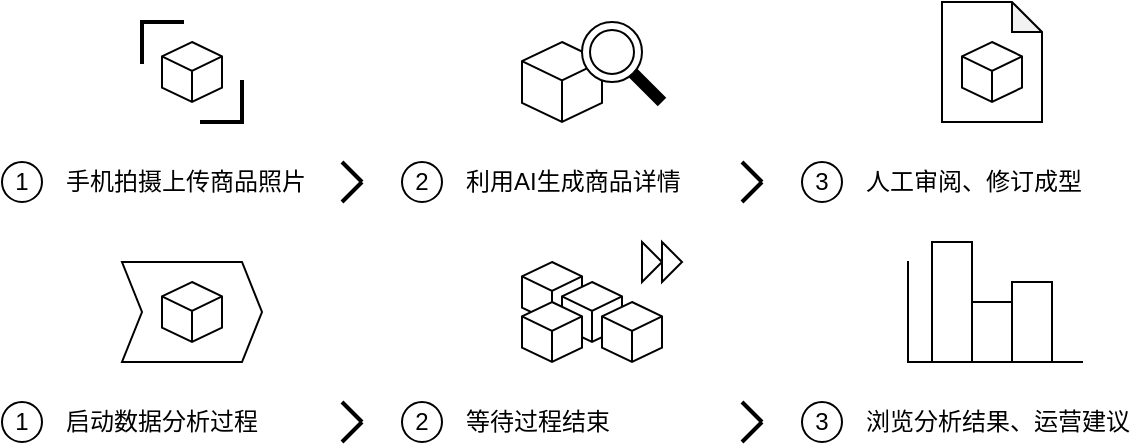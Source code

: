 <mxfile version="26.1.1">
  <diagram name="第 1 页" id="myB113yk7Wi01dd9cniy">
    <mxGraphModel dx="756" dy="683" grid="1" gridSize="10" guides="0" tooltips="1" connect="1" arrows="1" fold="1" page="1" pageScale="1" pageWidth="1169" pageHeight="827" math="0" shadow="0">
      <root>
        <mxCell id="0" />
        <mxCell id="1" parent="0" />
        <mxCell id="HEbp0eeSt8vedFNiozAw-1" value="1" style="ellipse;whiteSpace=wrap;html=1;aspect=fixed;" vertex="1" parent="1">
          <mxGeometry x="20" y="80" width="20" height="20" as="geometry" />
        </mxCell>
        <mxCell id="HEbp0eeSt8vedFNiozAw-2" value="手机拍摄上传商品照片" style="text;html=1;align=left;verticalAlign=middle;whiteSpace=wrap;rounded=0;" vertex="1" parent="1">
          <mxGeometry x="50" y="80" width="130" height="20" as="geometry" />
        </mxCell>
        <mxCell id="HEbp0eeSt8vedFNiozAw-3" value="2" style="ellipse;whiteSpace=wrap;html=1;aspect=fixed;" vertex="1" parent="1">
          <mxGeometry x="220" y="80" width="20" height="20" as="geometry" />
        </mxCell>
        <mxCell id="HEbp0eeSt8vedFNiozAw-4" value="利用AI生成商品详情" style="text;html=1;align=left;verticalAlign=middle;whiteSpace=wrap;rounded=0;" vertex="1" parent="1">
          <mxGeometry x="250" y="80" width="110" height="20" as="geometry" />
        </mxCell>
        <mxCell id="HEbp0eeSt8vedFNiozAw-6" value="3" style="ellipse;whiteSpace=wrap;html=1;aspect=fixed;" vertex="1" parent="1">
          <mxGeometry x="420" y="80" width="20" height="20" as="geometry" />
        </mxCell>
        <mxCell id="HEbp0eeSt8vedFNiozAw-8" value="人工审阅、修订成型" style="text;html=1;align=left;verticalAlign=middle;whiteSpace=wrap;rounded=0;" vertex="1" parent="1">
          <mxGeometry x="450" y="80" width="110" height="20" as="geometry" />
        </mxCell>
        <mxCell id="HEbp0eeSt8vedFNiozAw-30" value="" style="group;strokeWidth=1;strokeColor=none;" vertex="1" connectable="0" parent="1">
          <mxGeometry x="190" y="80" width="10" height="20" as="geometry" />
        </mxCell>
        <mxCell id="HEbp0eeSt8vedFNiozAw-28" value="" style="endArrow=none;html=1;rounded=0;strokeWidth=2;" edge="1" parent="HEbp0eeSt8vedFNiozAw-30">
          <mxGeometry width="50" height="50" relative="1" as="geometry">
            <mxPoint as="sourcePoint" />
            <mxPoint x="10" y="10" as="targetPoint" />
          </mxGeometry>
        </mxCell>
        <mxCell id="HEbp0eeSt8vedFNiozAw-29" value="" style="endArrow=none;html=1;rounded=0;strokeWidth=2;" edge="1" parent="HEbp0eeSt8vedFNiozAw-30">
          <mxGeometry width="50" height="50" relative="1" as="geometry">
            <mxPoint y="20" as="sourcePoint" />
            <mxPoint x="10" y="10" as="targetPoint" />
          </mxGeometry>
        </mxCell>
        <mxCell id="HEbp0eeSt8vedFNiozAw-32" value="" style="group;strokeWidth=1;strokeColor=none;" vertex="1" connectable="0" parent="1">
          <mxGeometry x="390" y="80" width="10" height="20" as="geometry" />
        </mxCell>
        <mxCell id="HEbp0eeSt8vedFNiozAw-33" value="" style="endArrow=none;html=1;rounded=0;strokeWidth=2;" edge="1" parent="HEbp0eeSt8vedFNiozAw-32">
          <mxGeometry width="50" height="50" relative="1" as="geometry">
            <mxPoint as="sourcePoint" />
            <mxPoint x="10" y="10" as="targetPoint" />
          </mxGeometry>
        </mxCell>
        <mxCell id="HEbp0eeSt8vedFNiozAw-34" value="" style="endArrow=none;html=1;rounded=0;strokeWidth=2;" edge="1" parent="HEbp0eeSt8vedFNiozAw-32">
          <mxGeometry width="50" height="50" relative="1" as="geometry">
            <mxPoint y="20" as="sourcePoint" />
            <mxPoint x="10" y="10" as="targetPoint" />
          </mxGeometry>
        </mxCell>
        <mxCell id="HEbp0eeSt8vedFNiozAw-35" value="1" style="ellipse;whiteSpace=wrap;html=1;aspect=fixed;" vertex="1" parent="1">
          <mxGeometry x="20" y="200" width="20" height="20" as="geometry" />
        </mxCell>
        <mxCell id="HEbp0eeSt8vedFNiozAw-36" value="启动数据分析过程" style="text;html=1;align=left;verticalAlign=middle;whiteSpace=wrap;rounded=0;" vertex="1" parent="1">
          <mxGeometry x="50" y="200" width="100" height="20" as="geometry" />
        </mxCell>
        <mxCell id="HEbp0eeSt8vedFNiozAw-37" value="2" style="ellipse;whiteSpace=wrap;html=1;aspect=fixed;" vertex="1" parent="1">
          <mxGeometry x="220" y="200" width="20" height="20" as="geometry" />
        </mxCell>
        <mxCell id="HEbp0eeSt8vedFNiozAw-38" value="" style="group;strokeWidth=1;strokeColor=none;" vertex="1" connectable="0" parent="1">
          <mxGeometry x="190" y="200" width="10" height="20" as="geometry" />
        </mxCell>
        <mxCell id="HEbp0eeSt8vedFNiozAw-39" value="" style="endArrow=none;html=1;rounded=0;strokeWidth=2;" edge="1" parent="HEbp0eeSt8vedFNiozAw-38">
          <mxGeometry width="50" height="50" relative="1" as="geometry">
            <mxPoint as="sourcePoint" />
            <mxPoint x="10" y="10" as="targetPoint" />
          </mxGeometry>
        </mxCell>
        <mxCell id="HEbp0eeSt8vedFNiozAw-40" value="" style="endArrow=none;html=1;rounded=0;strokeWidth=2;" edge="1" parent="HEbp0eeSt8vedFNiozAw-38">
          <mxGeometry width="50" height="50" relative="1" as="geometry">
            <mxPoint y="20" as="sourcePoint" />
            <mxPoint x="10" y="10" as="targetPoint" />
          </mxGeometry>
        </mxCell>
        <mxCell id="HEbp0eeSt8vedFNiozAw-41" value="浏览分析结果、运营建议" style="text;html=1;align=left;verticalAlign=middle;whiteSpace=wrap;rounded=0;" vertex="1" parent="1">
          <mxGeometry x="450" y="200" width="140" height="20" as="geometry" />
        </mxCell>
        <mxCell id="HEbp0eeSt8vedFNiozAw-42" value="等待过程结束" style="text;html=1;align=left;verticalAlign=middle;whiteSpace=wrap;rounded=0;" vertex="1" parent="1">
          <mxGeometry x="250" y="200" width="100" height="20" as="geometry" />
        </mxCell>
        <mxCell id="HEbp0eeSt8vedFNiozAw-43" value="" style="group;strokeWidth=1;strokeColor=none;" vertex="1" connectable="0" parent="1">
          <mxGeometry x="390" y="200" width="10" height="20" as="geometry" />
        </mxCell>
        <mxCell id="HEbp0eeSt8vedFNiozAw-44" value="" style="endArrow=none;html=1;rounded=0;strokeWidth=2;" edge="1" parent="HEbp0eeSt8vedFNiozAw-43">
          <mxGeometry width="50" height="50" relative="1" as="geometry">
            <mxPoint as="sourcePoint" />
            <mxPoint x="10" y="10" as="targetPoint" />
          </mxGeometry>
        </mxCell>
        <mxCell id="HEbp0eeSt8vedFNiozAw-45" value="" style="endArrow=none;html=1;rounded=0;strokeWidth=2;" edge="1" parent="HEbp0eeSt8vedFNiozAw-43">
          <mxGeometry width="50" height="50" relative="1" as="geometry">
            <mxPoint y="20" as="sourcePoint" />
            <mxPoint x="10" y="10" as="targetPoint" />
          </mxGeometry>
        </mxCell>
        <mxCell id="HEbp0eeSt8vedFNiozAw-46" value="3" style="ellipse;whiteSpace=wrap;html=1;aspect=fixed;" vertex="1" parent="1">
          <mxGeometry x="420" y="200" width="20" height="20" as="geometry" />
        </mxCell>
        <mxCell id="HEbp0eeSt8vedFNiozAw-47" value="" style="html=1;whiteSpace=wrap;shape=isoCube2;backgroundOutline=1;isoAngle=15;" vertex="1" parent="1">
          <mxGeometry x="100" y="20" width="30" height="30" as="geometry" />
        </mxCell>
        <mxCell id="HEbp0eeSt8vedFNiozAw-48" value="" style="html=1;whiteSpace=wrap;shape=isoCube2;backgroundOutline=1;isoAngle=15;" vertex="1" parent="1">
          <mxGeometry x="280" y="20" width="40" height="40" as="geometry" />
        </mxCell>
        <mxCell id="HEbp0eeSt8vedFNiozAw-50" value="" style="endArrow=none;html=1;rounded=0;strokeWidth=6;" edge="1" parent="1">
          <mxGeometry width="50" height="50" relative="1" as="geometry">
            <mxPoint x="350" y="50" as="sourcePoint" />
            <mxPoint x="330" y="30" as="targetPoint" />
          </mxGeometry>
        </mxCell>
        <mxCell id="HEbp0eeSt8vedFNiozAw-49" value="" style="ellipse;shape=doubleEllipse;whiteSpace=wrap;html=1;aspect=fixed;fillColor=default;" vertex="1" parent="1">
          <mxGeometry x="310" y="10" width="30" height="30" as="geometry" />
        </mxCell>
        <mxCell id="HEbp0eeSt8vedFNiozAw-52" value="" style="shape=partialRectangle;whiteSpace=wrap;html=1;bottom=0;right=0;fillColor=none;strokeWidth=2;" vertex="1" parent="1">
          <mxGeometry x="90" y="10" width="20" height="20" as="geometry" />
        </mxCell>
        <mxCell id="HEbp0eeSt8vedFNiozAw-53" value="" style="shape=partialRectangle;whiteSpace=wrap;html=1;bottom=0;right=0;fillColor=none;rotation=-180;strokeWidth=2;" vertex="1" parent="1">
          <mxGeometry x="120" y="40" width="20" height="20" as="geometry" />
        </mxCell>
        <mxCell id="HEbp0eeSt8vedFNiozAw-56" value="" style="shape=note;whiteSpace=wrap;html=1;backgroundOutline=1;darkOpacity=0.05;size=15;" vertex="1" parent="1">
          <mxGeometry x="490" width="50" height="60" as="geometry" />
        </mxCell>
        <mxCell id="HEbp0eeSt8vedFNiozAw-57" value="" style="html=1;whiteSpace=wrap;shape=isoCube2;backgroundOutline=1;isoAngle=15;" vertex="1" parent="1">
          <mxGeometry x="500" y="20" width="30" height="30" as="geometry" />
        </mxCell>
        <mxCell id="HEbp0eeSt8vedFNiozAw-59" value="" style="shape=step;perimeter=stepPerimeter;whiteSpace=wrap;html=1;fixedSize=1;size=10;" vertex="1" parent="1">
          <mxGeometry x="80" y="130" width="70" height="50" as="geometry" />
        </mxCell>
        <mxCell id="HEbp0eeSt8vedFNiozAw-58" value="" style="html=1;whiteSpace=wrap;shape=isoCube2;backgroundOutline=1;isoAngle=15;" vertex="1" parent="1">
          <mxGeometry x="100" y="140" width="30" height="30" as="geometry" />
        </mxCell>
        <mxCell id="HEbp0eeSt8vedFNiozAw-60" value="" style="html=1;whiteSpace=wrap;shape=isoCube2;backgroundOutline=1;isoAngle=15;" vertex="1" parent="1">
          <mxGeometry x="280" y="130" width="30" height="30" as="geometry" />
        </mxCell>
        <mxCell id="HEbp0eeSt8vedFNiozAw-63" value="" style="html=1;whiteSpace=wrap;shape=isoCube2;backgroundOutline=1;isoAngle=15;" vertex="1" parent="1">
          <mxGeometry x="300" y="140" width="30" height="30" as="geometry" />
        </mxCell>
        <mxCell id="HEbp0eeSt8vedFNiozAw-64" value="" style="html=1;whiteSpace=wrap;shape=isoCube2;backgroundOutline=1;isoAngle=15;" vertex="1" parent="1">
          <mxGeometry x="320" y="150" width="30" height="30" as="geometry" />
        </mxCell>
        <mxCell id="HEbp0eeSt8vedFNiozAw-65" value="" style="html=1;whiteSpace=wrap;shape=isoCube2;backgroundOutline=1;isoAngle=15;" vertex="1" parent="1">
          <mxGeometry x="280" y="150" width="30" height="30" as="geometry" />
        </mxCell>
        <mxCell id="HEbp0eeSt8vedFNiozAw-66" value="" style="shape=partialRectangle;whiteSpace=wrap;html=1;bottom=0;right=0;fillColor=none;rotation=-90;" vertex="1" parent="1">
          <mxGeometry x="491.5" y="111.5" width="50" height="87" as="geometry" />
        </mxCell>
        <mxCell id="HEbp0eeSt8vedFNiozAw-67" value="" style="rounded=0;whiteSpace=wrap;html=1;" vertex="1" parent="1">
          <mxGeometry x="485" y="120" width="20" height="60" as="geometry" />
        </mxCell>
        <mxCell id="HEbp0eeSt8vedFNiozAw-68" value="" style="rounded=0;whiteSpace=wrap;html=1;" vertex="1" parent="1">
          <mxGeometry x="505" y="150" width="20" height="30" as="geometry" />
        </mxCell>
        <mxCell id="HEbp0eeSt8vedFNiozAw-69" value="" style="rounded=0;whiteSpace=wrap;html=1;" vertex="1" parent="1">
          <mxGeometry x="525" y="140" width="20" height="40" as="geometry" />
        </mxCell>
        <mxCell id="HEbp0eeSt8vedFNiozAw-70" value="" style="triangle;whiteSpace=wrap;html=1;" vertex="1" parent="1">
          <mxGeometry x="340" y="120" width="10" height="20" as="geometry" />
        </mxCell>
        <mxCell id="HEbp0eeSt8vedFNiozAw-71" value="" style="triangle;whiteSpace=wrap;html=1;" vertex="1" parent="1">
          <mxGeometry x="350" y="120" width="10" height="20" as="geometry" />
        </mxCell>
      </root>
    </mxGraphModel>
  </diagram>
</mxfile>
